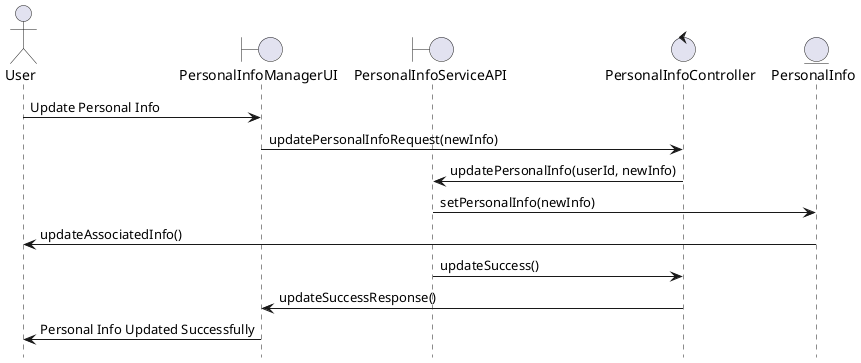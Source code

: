 @startuml
hide footbox

actor User

boundary PersonalInfoManagerUI
boundary PersonalInfoServiceAPI

control PersonalInfoController

entity PersonalInfo

User -> PersonalInfoManagerUI : Update Personal Info
PersonalInfoManagerUI -> PersonalInfoController : updatePersonalInfoRequest(newInfo)
PersonalInfoController -> PersonalInfoServiceAPI : updatePersonalInfo(userId, newInfo)
PersonalInfoServiceAPI -> PersonalInfo : setPersonalInfo(newInfo)
PersonalInfo -> User : updateAssociatedInfo()
PersonalInfoServiceAPI -> PersonalInfoController : updateSuccess()
PersonalInfoController -> PersonalInfoManagerUI : updateSuccessResponse()
PersonalInfoManagerUI -> User : Personal Info Updated Successfully

@enduml
